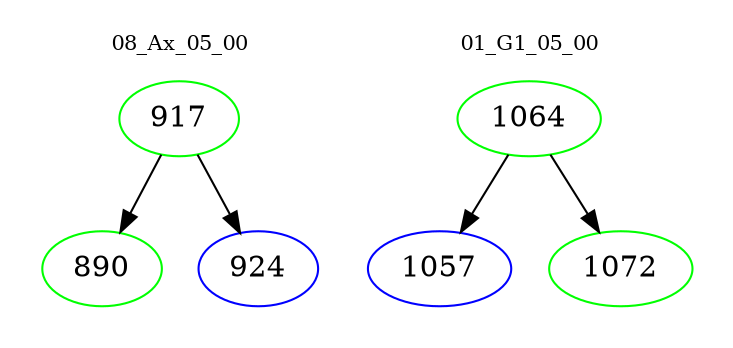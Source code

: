 digraph{
subgraph cluster_0 {
color = white
label = "08_Ax_05_00";
fontsize=10;
T0_917 [label="917", color="green"]
T0_917 -> T0_890 [color="black"]
T0_890 [label="890", color="green"]
T0_917 -> T0_924 [color="black"]
T0_924 [label="924", color="blue"]
}
subgraph cluster_1 {
color = white
label = "01_G1_05_00";
fontsize=10;
T1_1064 [label="1064", color="green"]
T1_1064 -> T1_1057 [color="black"]
T1_1057 [label="1057", color="blue"]
T1_1064 -> T1_1072 [color="black"]
T1_1072 [label="1072", color="green"]
}
}
